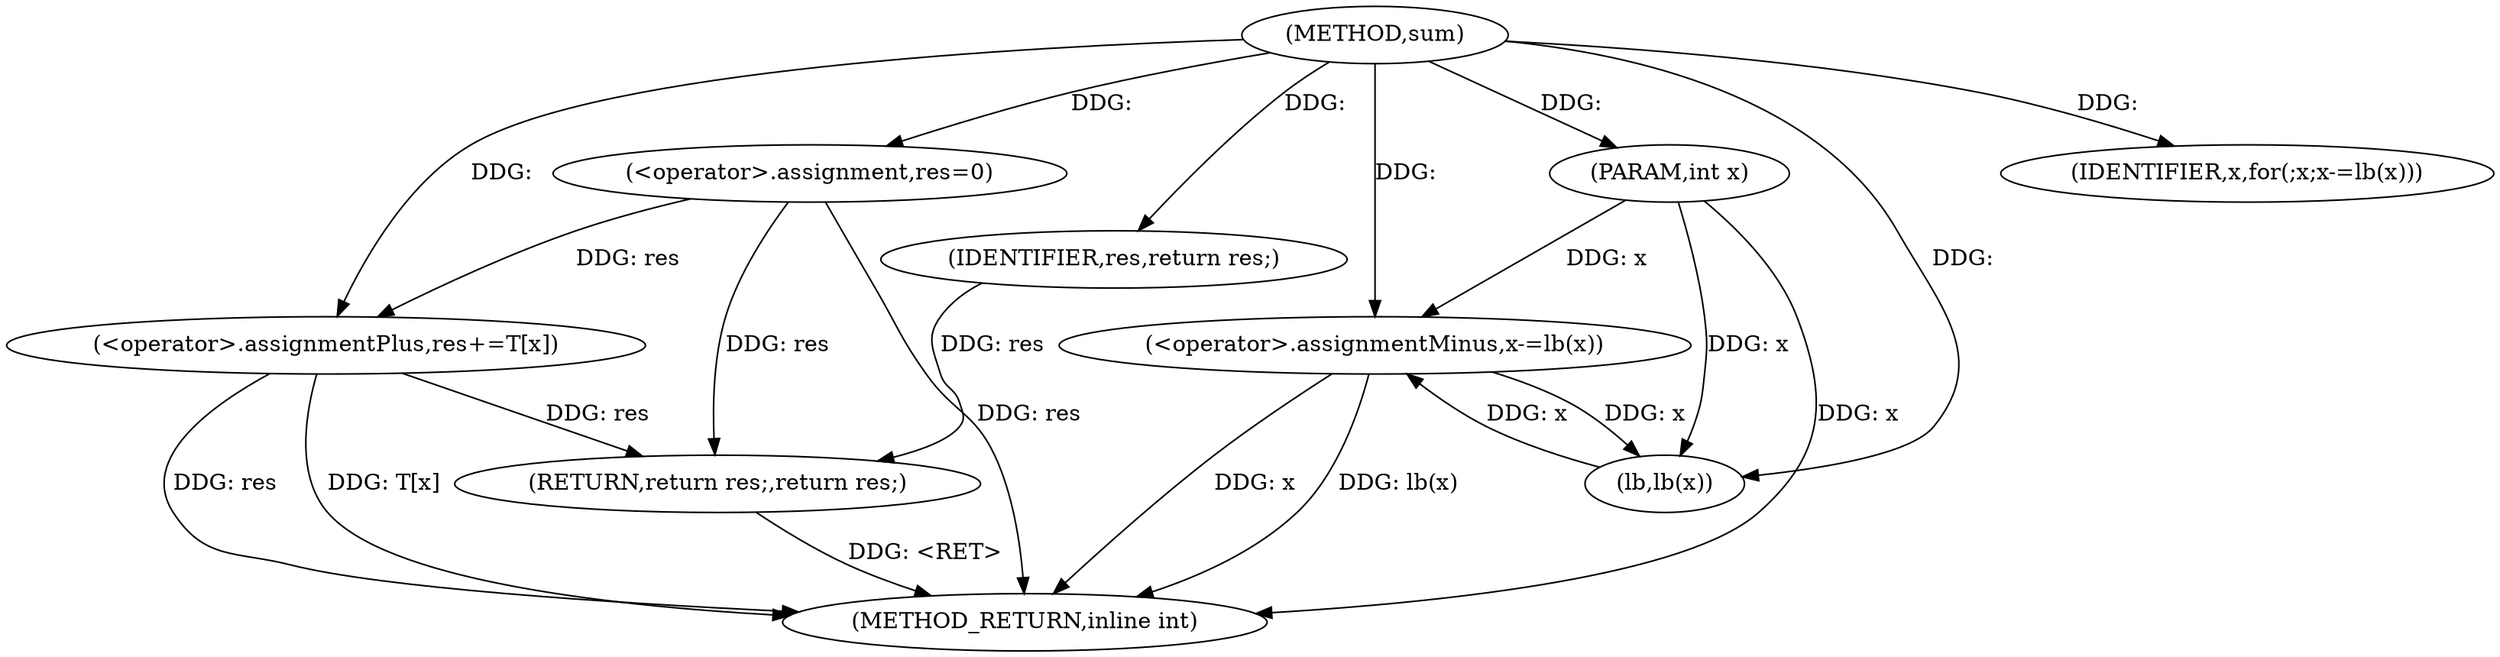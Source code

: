 digraph "sum" {  
"1000341" [label = "(METHOD,sum)" ]
"1000361" [label = "(METHOD_RETURN,inline int)" ]
"1000342" [label = "(PARAM,int x)" ]
"1000345" [label = "(<operator>.assignment,res=0)" ]
"1000359" [label = "(RETURN,return res;,return res;)" ]
"1000349" [label = "(IDENTIFIER,x,for(;x;x-=lb(x)))" ]
"1000350" [label = "(<operator>.assignmentMinus,x-=lb(x))" ]
"1000354" [label = "(<operator>.assignmentPlus,res+=T[x])" ]
"1000360" [label = "(IDENTIFIER,res,return res;)" ]
"1000352" [label = "(lb,lb(x))" ]
  "1000342" -> "1000361"  [ label = "DDG: x"] 
  "1000345" -> "1000361"  [ label = "DDG: res"] 
  "1000354" -> "1000361"  [ label = "DDG: res"] 
  "1000354" -> "1000361"  [ label = "DDG: T[x]"] 
  "1000350" -> "1000361"  [ label = "DDG: x"] 
  "1000350" -> "1000361"  [ label = "DDG: lb(x)"] 
  "1000359" -> "1000361"  [ label = "DDG: <RET>"] 
  "1000341" -> "1000342"  [ label = "DDG: "] 
  "1000341" -> "1000345"  [ label = "DDG: "] 
  "1000360" -> "1000359"  [ label = "DDG: res"] 
  "1000345" -> "1000359"  [ label = "DDG: res"] 
  "1000354" -> "1000359"  [ label = "DDG: res"] 
  "1000341" -> "1000349"  [ label = "DDG: "] 
  "1000352" -> "1000350"  [ label = "DDG: x"] 
  "1000341" -> "1000360"  [ label = "DDG: "] 
  "1000342" -> "1000350"  [ label = "DDG: x"] 
  "1000341" -> "1000350"  [ label = "DDG: "] 
  "1000345" -> "1000354"  [ label = "DDG: res"] 
  "1000341" -> "1000354"  [ label = "DDG: "] 
  "1000350" -> "1000352"  [ label = "DDG: x"] 
  "1000342" -> "1000352"  [ label = "DDG: x"] 
  "1000341" -> "1000352"  [ label = "DDG: "] 
}
